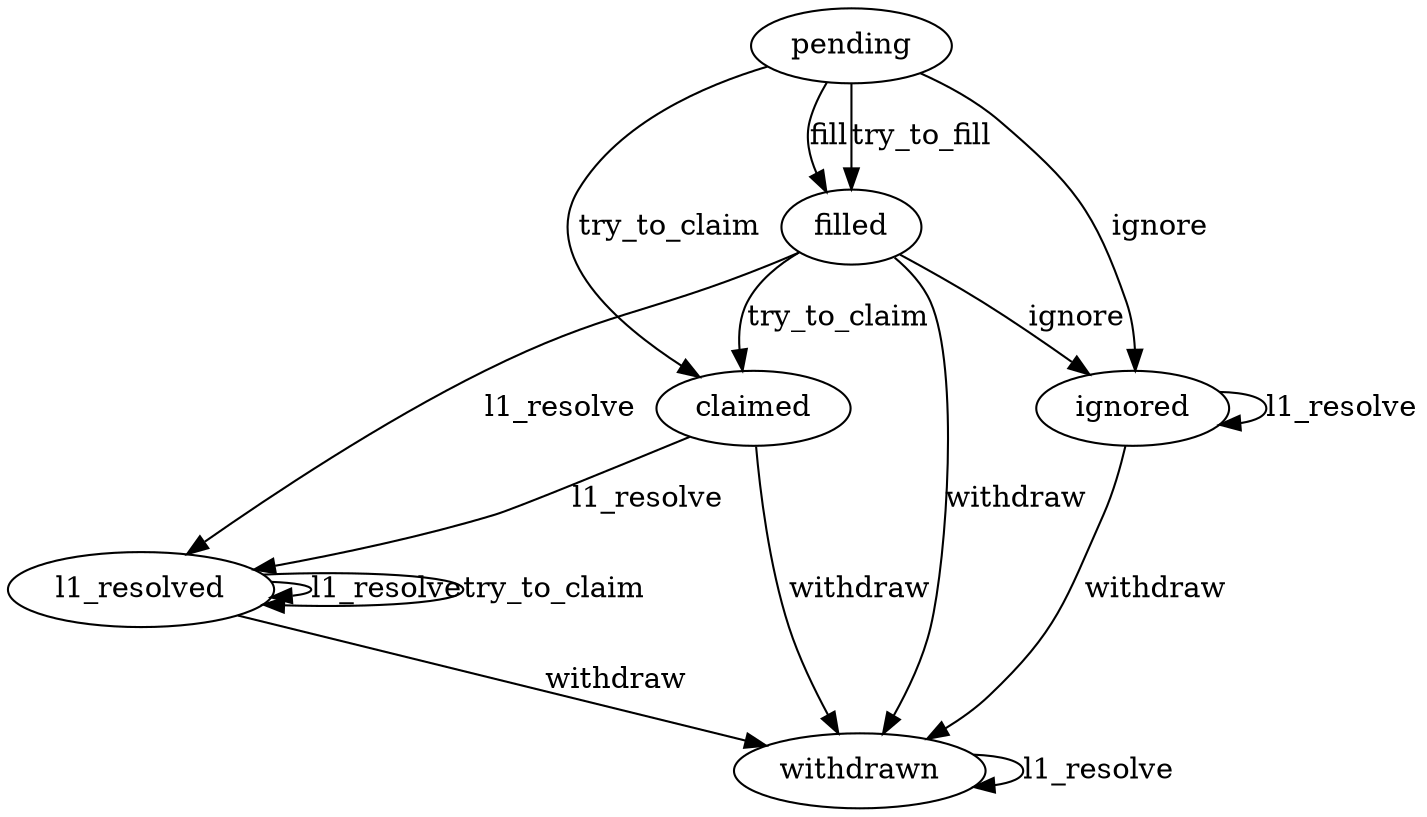 digraph request_state_machine {
    node [] pending, filled, claimed, l1_resolved, withdrawn, ignored;

    pending -> filled [label = fill];
    pending -> filled [label = try_to_fill];
    pending -> ignored [label = ignore];
    pending -> claimed [label = try_to_claim];

    filled -> claimed [label = try_to_claim];

    claimed -> withdrawn [label = withdraw];
    claimed -> l1_resolved [label = l1_resolve];

    l1_resolved -> withdrawn [label = withdraw];
    l1_resolved -> l1_resolved [label = l1_resolve];
    l1_resolved -> l1_resolved [label = try_to_claim];

    filled -> withdrawn [label = withdraw];
    filled -> ignored [label = ignore];
    filled -> l1_resolved [label = l1_resolve];

    ignored -> withdrawn [label = withdraw];

    ignored -> ignored [label = l1_resolve];
    withdrawn -> withdrawn [label = l1_resolve];
}
